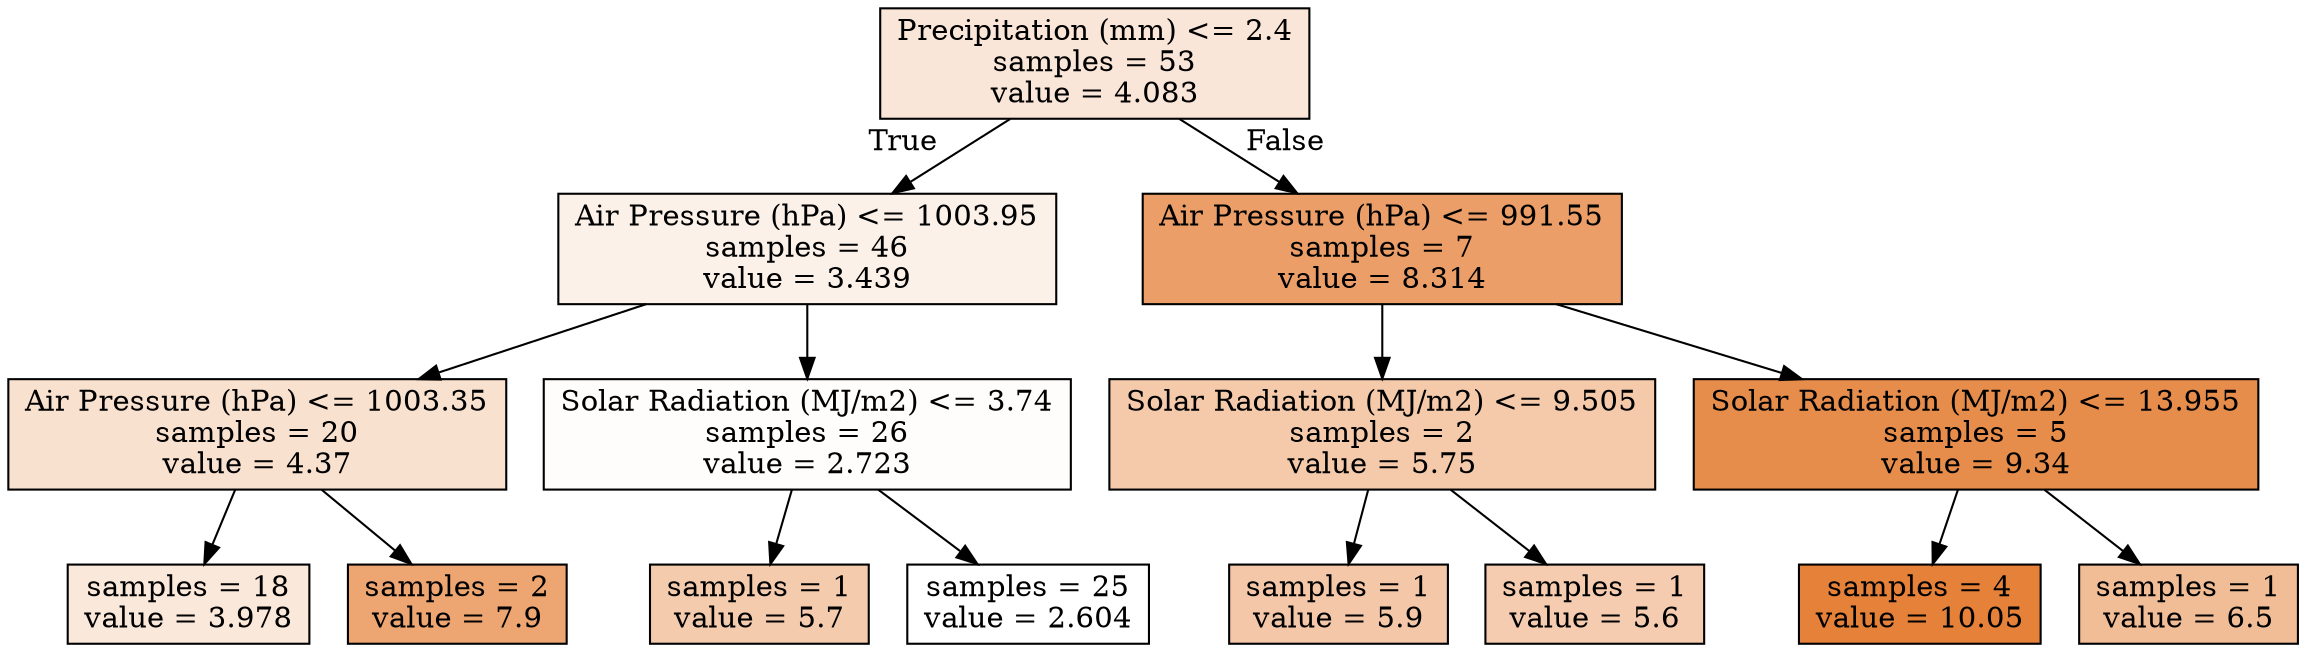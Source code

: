digraph Tree {
node [shape=box, style="filled", color="black"] ;
0 [label="Precipitation (mm) <= 2.4\nsamples = 53\nvalue = 4.083", fillcolor="#fae6d8"] ;
1 [label="Air Pressure (hPa) <= 1003.95\nsamples = 46\nvalue = 3.439", fillcolor="#fcf1e9"] ;
0 -> 1 [labeldistance=2.5, labelangle=45, headlabel="True"] ;
2 [label="Air Pressure (hPa) <= 1003.35\nsamples = 20\nvalue = 4.37", fillcolor="#f9e1d0"] ;
1 -> 2 ;
3 [label="samples = 18\nvalue = 3.978", fillcolor="#fae8da"] ;
2 -> 3 ;
4 [label="samples = 2\nvalue = 7.9", fillcolor="#eda572"] ;
2 -> 4 ;
5 [label="Solar Radiation (MJ/m2) <= 3.74\nsamples = 26\nvalue = 2.723", fillcolor="#fffdfc"] ;
1 -> 5 ;
6 [label="samples = 1\nvalue = 5.7", fillcolor="#f4cbad"] ;
5 -> 6 ;
7 [label="samples = 25\nvalue = 2.604", fillcolor="#ffffff"] ;
5 -> 7 ;
8 [label="Air Pressure (hPa) <= 991.55\nsamples = 7\nvalue = 8.314", fillcolor="#eb9e67"] ;
0 -> 8 [labeldistance=2.5, labelangle=-45, headlabel="False"] ;
9 [label="Solar Radiation (MJ/m2) <= 9.505\nsamples = 2\nvalue = 5.75", fillcolor="#f4caab"] ;
8 -> 9 ;
10 [label="samples = 1\nvalue = 5.9", fillcolor="#f3c7a7"] ;
9 -> 10 ;
11 [label="samples = 1\nvalue = 5.6", fillcolor="#f5ccaf"] ;
9 -> 11 ;
12 [label="Solar Radiation (MJ/m2) <= 13.955\nsamples = 5\nvalue = 9.34", fillcolor="#e78d4c"] ;
8 -> 12 ;
13 [label="samples = 4\nvalue = 10.05", fillcolor="#e58139"] ;
12 -> 13 ;
14 [label="samples = 1\nvalue = 6.5", fillcolor="#f1bd97"] ;
12 -> 14 ;
}
